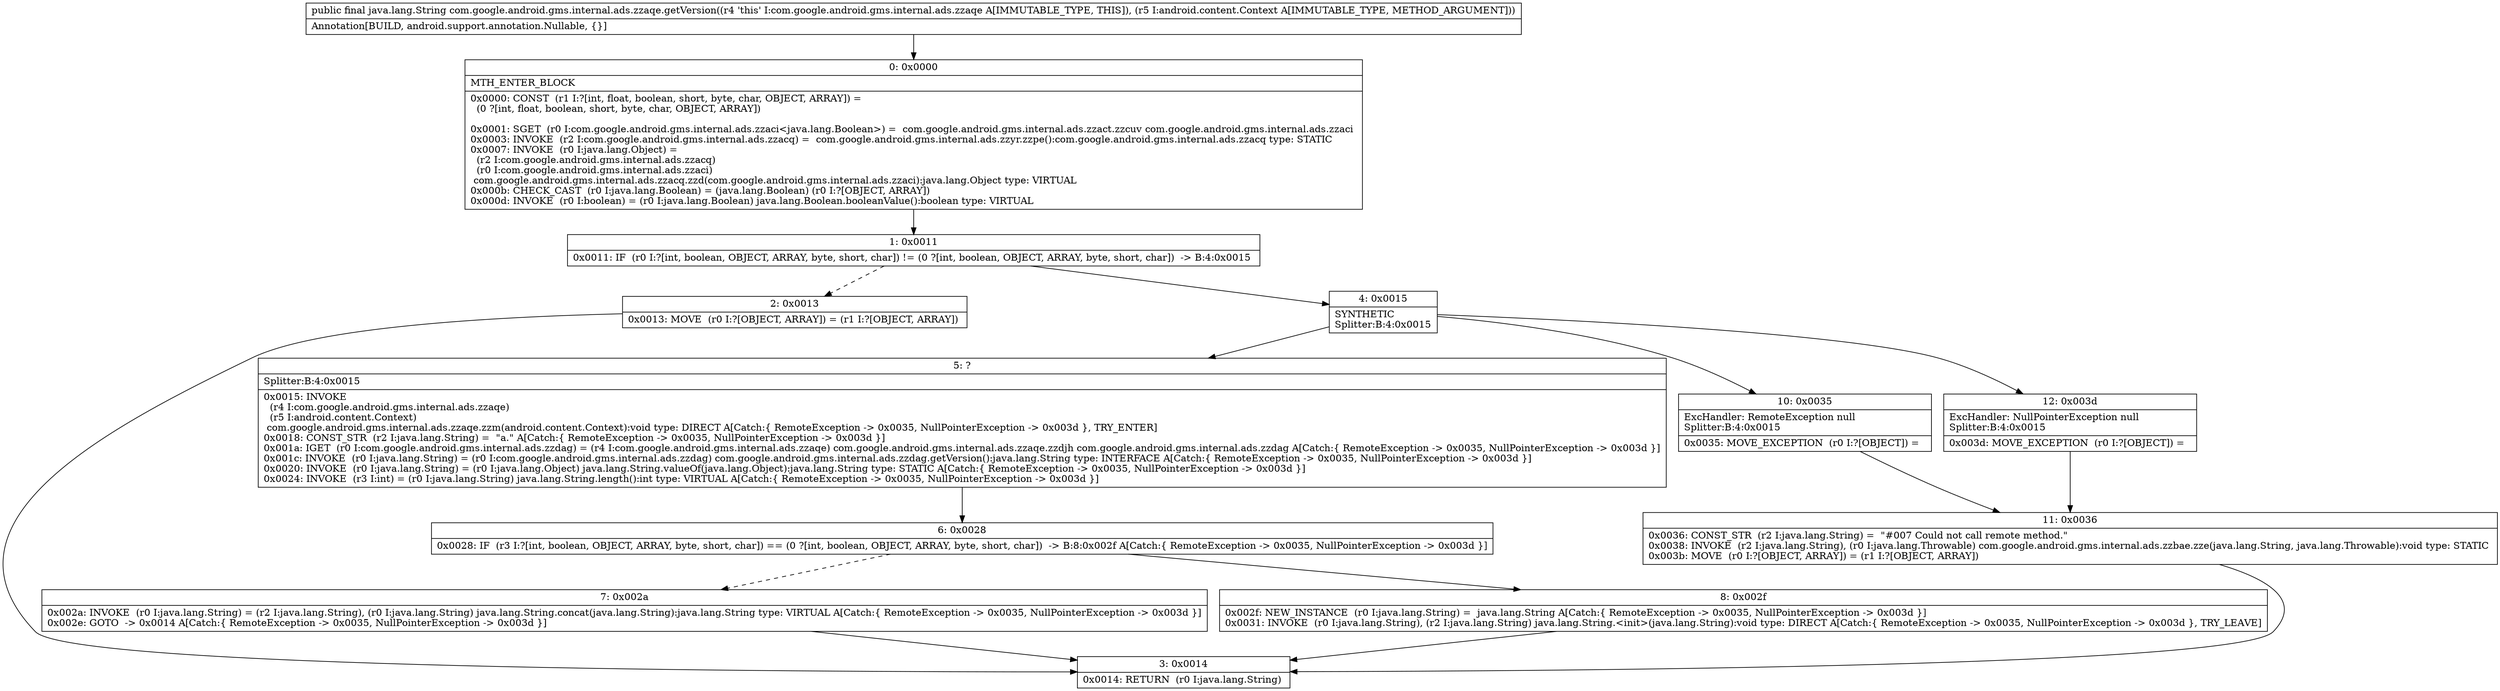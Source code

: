 digraph "CFG forcom.google.android.gms.internal.ads.zzaqe.getVersion(Landroid\/content\/Context;)Ljava\/lang\/String;" {
Node_0 [shape=record,label="{0\:\ 0x0000|MTH_ENTER_BLOCK\l|0x0000: CONST  (r1 I:?[int, float, boolean, short, byte, char, OBJECT, ARRAY]) = \l  (0 ?[int, float, boolean, short, byte, char, OBJECT, ARRAY])\l \l0x0001: SGET  (r0 I:com.google.android.gms.internal.ads.zzaci\<java.lang.Boolean\>) =  com.google.android.gms.internal.ads.zzact.zzcuv com.google.android.gms.internal.ads.zzaci \l0x0003: INVOKE  (r2 I:com.google.android.gms.internal.ads.zzacq) =  com.google.android.gms.internal.ads.zzyr.zzpe():com.google.android.gms.internal.ads.zzacq type: STATIC \l0x0007: INVOKE  (r0 I:java.lang.Object) = \l  (r2 I:com.google.android.gms.internal.ads.zzacq)\l  (r0 I:com.google.android.gms.internal.ads.zzaci)\l com.google.android.gms.internal.ads.zzacq.zzd(com.google.android.gms.internal.ads.zzaci):java.lang.Object type: VIRTUAL \l0x000b: CHECK_CAST  (r0 I:java.lang.Boolean) = (java.lang.Boolean) (r0 I:?[OBJECT, ARRAY]) \l0x000d: INVOKE  (r0 I:boolean) = (r0 I:java.lang.Boolean) java.lang.Boolean.booleanValue():boolean type: VIRTUAL \l}"];
Node_1 [shape=record,label="{1\:\ 0x0011|0x0011: IF  (r0 I:?[int, boolean, OBJECT, ARRAY, byte, short, char]) != (0 ?[int, boolean, OBJECT, ARRAY, byte, short, char])  \-\> B:4:0x0015 \l}"];
Node_2 [shape=record,label="{2\:\ 0x0013|0x0013: MOVE  (r0 I:?[OBJECT, ARRAY]) = (r1 I:?[OBJECT, ARRAY]) \l}"];
Node_3 [shape=record,label="{3\:\ 0x0014|0x0014: RETURN  (r0 I:java.lang.String) \l}"];
Node_4 [shape=record,label="{4\:\ 0x0015|SYNTHETIC\lSplitter:B:4:0x0015\l}"];
Node_5 [shape=record,label="{5\:\ ?|Splitter:B:4:0x0015\l|0x0015: INVOKE  \l  (r4 I:com.google.android.gms.internal.ads.zzaqe)\l  (r5 I:android.content.Context)\l com.google.android.gms.internal.ads.zzaqe.zzm(android.content.Context):void type: DIRECT A[Catch:\{ RemoteException \-\> 0x0035, NullPointerException \-\> 0x003d \}, TRY_ENTER]\l0x0018: CONST_STR  (r2 I:java.lang.String) =  \"a.\" A[Catch:\{ RemoteException \-\> 0x0035, NullPointerException \-\> 0x003d \}]\l0x001a: IGET  (r0 I:com.google.android.gms.internal.ads.zzdag) = (r4 I:com.google.android.gms.internal.ads.zzaqe) com.google.android.gms.internal.ads.zzaqe.zzdjh com.google.android.gms.internal.ads.zzdag A[Catch:\{ RemoteException \-\> 0x0035, NullPointerException \-\> 0x003d \}]\l0x001c: INVOKE  (r0 I:java.lang.String) = (r0 I:com.google.android.gms.internal.ads.zzdag) com.google.android.gms.internal.ads.zzdag.getVersion():java.lang.String type: INTERFACE A[Catch:\{ RemoteException \-\> 0x0035, NullPointerException \-\> 0x003d \}]\l0x0020: INVOKE  (r0 I:java.lang.String) = (r0 I:java.lang.Object) java.lang.String.valueOf(java.lang.Object):java.lang.String type: STATIC A[Catch:\{ RemoteException \-\> 0x0035, NullPointerException \-\> 0x003d \}]\l0x0024: INVOKE  (r3 I:int) = (r0 I:java.lang.String) java.lang.String.length():int type: VIRTUAL A[Catch:\{ RemoteException \-\> 0x0035, NullPointerException \-\> 0x003d \}]\l}"];
Node_6 [shape=record,label="{6\:\ 0x0028|0x0028: IF  (r3 I:?[int, boolean, OBJECT, ARRAY, byte, short, char]) == (0 ?[int, boolean, OBJECT, ARRAY, byte, short, char])  \-\> B:8:0x002f A[Catch:\{ RemoteException \-\> 0x0035, NullPointerException \-\> 0x003d \}]\l}"];
Node_7 [shape=record,label="{7\:\ 0x002a|0x002a: INVOKE  (r0 I:java.lang.String) = (r2 I:java.lang.String), (r0 I:java.lang.String) java.lang.String.concat(java.lang.String):java.lang.String type: VIRTUAL A[Catch:\{ RemoteException \-\> 0x0035, NullPointerException \-\> 0x003d \}]\l0x002e: GOTO  \-\> 0x0014 A[Catch:\{ RemoteException \-\> 0x0035, NullPointerException \-\> 0x003d \}]\l}"];
Node_8 [shape=record,label="{8\:\ 0x002f|0x002f: NEW_INSTANCE  (r0 I:java.lang.String) =  java.lang.String A[Catch:\{ RemoteException \-\> 0x0035, NullPointerException \-\> 0x003d \}]\l0x0031: INVOKE  (r0 I:java.lang.String), (r2 I:java.lang.String) java.lang.String.\<init\>(java.lang.String):void type: DIRECT A[Catch:\{ RemoteException \-\> 0x0035, NullPointerException \-\> 0x003d \}, TRY_LEAVE]\l}"];
Node_10 [shape=record,label="{10\:\ 0x0035|ExcHandler: RemoteException null\lSplitter:B:4:0x0015\l|0x0035: MOVE_EXCEPTION  (r0 I:?[OBJECT]) =  \l}"];
Node_11 [shape=record,label="{11\:\ 0x0036|0x0036: CONST_STR  (r2 I:java.lang.String) =  \"#007 Could not call remote method.\" \l0x0038: INVOKE  (r2 I:java.lang.String), (r0 I:java.lang.Throwable) com.google.android.gms.internal.ads.zzbae.zze(java.lang.String, java.lang.Throwable):void type: STATIC \l0x003b: MOVE  (r0 I:?[OBJECT, ARRAY]) = (r1 I:?[OBJECT, ARRAY]) \l}"];
Node_12 [shape=record,label="{12\:\ 0x003d|ExcHandler: NullPointerException null\lSplitter:B:4:0x0015\l|0x003d: MOVE_EXCEPTION  (r0 I:?[OBJECT]) =  \l}"];
MethodNode[shape=record,label="{public final java.lang.String com.google.android.gms.internal.ads.zzaqe.getVersion((r4 'this' I:com.google.android.gms.internal.ads.zzaqe A[IMMUTABLE_TYPE, THIS]), (r5 I:android.content.Context A[IMMUTABLE_TYPE, METHOD_ARGUMENT]))  | Annotation[BUILD, android.support.annotation.Nullable, \{\}]\l}"];
MethodNode -> Node_0;
Node_0 -> Node_1;
Node_1 -> Node_2[style=dashed];
Node_1 -> Node_4;
Node_2 -> Node_3;
Node_4 -> Node_5;
Node_4 -> Node_10;
Node_4 -> Node_12;
Node_5 -> Node_6;
Node_6 -> Node_7[style=dashed];
Node_6 -> Node_8;
Node_7 -> Node_3;
Node_8 -> Node_3;
Node_10 -> Node_11;
Node_11 -> Node_3;
Node_12 -> Node_11;
}

